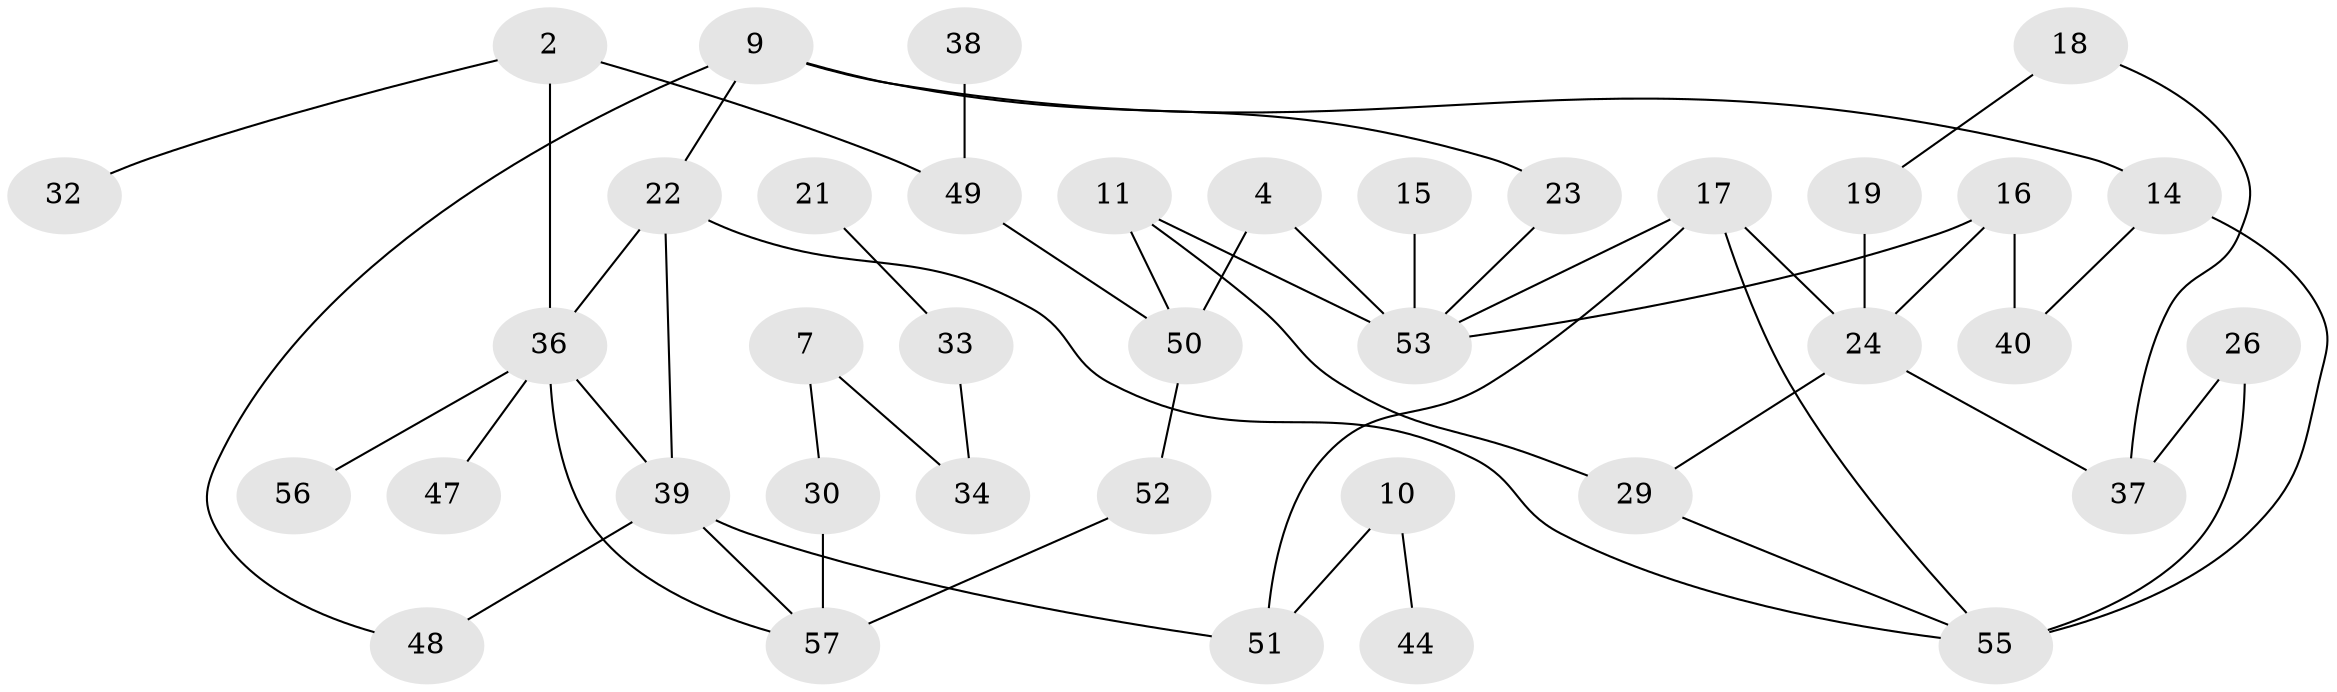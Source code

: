 // original degree distribution, {2: 0.2831858407079646, 5: 0.017699115044247787, 3: 0.18584070796460178, 4: 0.13274336283185842, 1: 0.23893805309734514, 0: 0.1415929203539823}
// Generated by graph-tools (version 1.1) at 2025/00/03/09/25 03:00:44]
// undirected, 38 vertices, 52 edges
graph export_dot {
graph [start="1"]
  node [color=gray90,style=filled];
  2;
  4;
  7;
  9;
  10;
  11;
  14;
  15;
  16;
  17;
  18;
  19;
  21;
  22;
  23;
  24;
  26;
  29;
  30;
  32;
  33;
  34;
  36;
  37;
  38;
  39;
  40;
  44;
  47;
  48;
  49;
  50;
  51;
  52;
  53;
  55;
  56;
  57;
  2 -- 32 [weight=1.0];
  2 -- 36 [weight=1.0];
  2 -- 49 [weight=1.0];
  4 -- 50 [weight=1.0];
  4 -- 53 [weight=1.0];
  7 -- 30 [weight=1.0];
  7 -- 34 [weight=1.0];
  9 -- 14 [weight=1.0];
  9 -- 22 [weight=1.0];
  9 -- 23 [weight=1.0];
  9 -- 48 [weight=1.0];
  10 -- 44 [weight=1.0];
  10 -- 51 [weight=1.0];
  11 -- 29 [weight=1.0];
  11 -- 50 [weight=2.0];
  11 -- 53 [weight=1.0];
  14 -- 40 [weight=1.0];
  14 -- 55 [weight=1.0];
  15 -- 53 [weight=2.0];
  16 -- 24 [weight=1.0];
  16 -- 40 [weight=1.0];
  16 -- 53 [weight=1.0];
  17 -- 24 [weight=1.0];
  17 -- 51 [weight=1.0];
  17 -- 53 [weight=1.0];
  17 -- 55 [weight=1.0];
  18 -- 19 [weight=1.0];
  18 -- 37 [weight=1.0];
  19 -- 24 [weight=1.0];
  21 -- 33 [weight=1.0];
  22 -- 36 [weight=1.0];
  22 -- 39 [weight=1.0];
  22 -- 55 [weight=1.0];
  23 -- 53 [weight=1.0];
  24 -- 29 [weight=1.0];
  24 -- 37 [weight=1.0];
  26 -- 37 [weight=1.0];
  26 -- 55 [weight=2.0];
  29 -- 55 [weight=1.0];
  30 -- 57 [weight=2.0];
  33 -- 34 [weight=1.0];
  36 -- 39 [weight=1.0];
  36 -- 47 [weight=1.0];
  36 -- 56 [weight=1.0];
  36 -- 57 [weight=1.0];
  38 -- 49 [weight=1.0];
  39 -- 48 [weight=1.0];
  39 -- 51 [weight=1.0];
  39 -- 57 [weight=1.0];
  49 -- 50 [weight=1.0];
  50 -- 52 [weight=1.0];
  52 -- 57 [weight=1.0];
}
